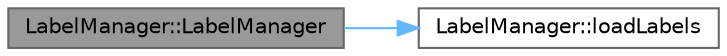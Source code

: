 digraph "LabelManager::LabelManager"
{
 // LATEX_PDF_SIZE
  bgcolor="transparent";
  edge [fontname=Helvetica,fontsize=10,labelfontname=Helvetica,labelfontsize=10];
  node [fontname=Helvetica,fontsize=10,shape=box,height=0.2,width=0.4];
  rankdir="LR";
  Node1 [id="Node000001",label="LabelManager::LabelManager",height=0.2,width=0.4,color="gray40", fillcolor="grey60", style="filled", fontcolor="black",tooltip="Construtor que carrega as labels de um arquivo."];
  Node1 -> Node2 [id="edge1_Node000001_Node000002",color="steelblue1",style="solid",tooltip=" "];
  Node2 [id="Node000002",label="LabelManager::loadLabels",height=0.2,width=0.4,color="grey40", fillcolor="white", style="filled",URL="$classLabelManager.html#a8b955f539125266a41fdd931d15534d5",tooltip="Carrega as labels do arquivo especificado."];
}
